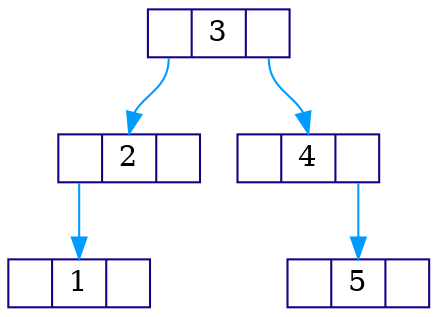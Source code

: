 digraph g{
 node [shape = record,height=.1, color="#1A0082"];
 edge[color="#009BFF"];
nodeAC3[label = "<f0> | <f1> 3 | <f2>"];
nodeAC2[label = "<f0> | <f1> 2 | <f2>"];
nodeAC1[label = "<f0> | <f1> 1 | <f2>"];
"nodeAC2":f0 -> "nodeAC1":f1;
"nodeAC3":f0 -> "nodeAC2":f1;
nodeAC4[label = "<f0> | <f1> 4 | <f2>"];
nodeAC5[label = "<f0> | <f1> 5 | <f2>"];
"nodeAC4":f2 -> "nodeAC5":f1;
"nodeAC3":f2 -> "nodeAC4":f1;

}